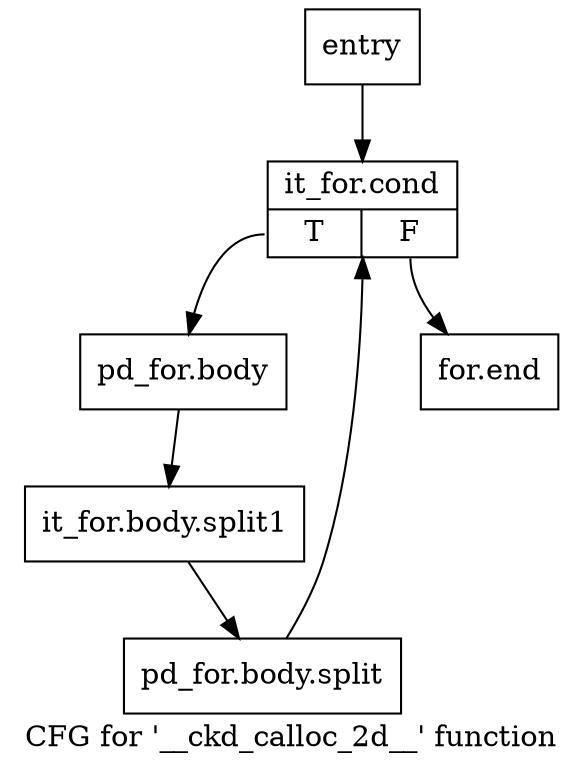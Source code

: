 digraph "CFG for '__ckd_calloc_2d__' function" {
	label="CFG for '__ckd_calloc_2d__' function";

	Node0xda69e0 [shape=record,label="{entry}"];
	Node0xda69e0 -> Node0xda6a30;
	Node0xda6a30 [shape=record,label="{it_for.cond|{<s0>T|<s1>F}}"];
	Node0xda6a30:s0 -> Node0xda6a80;
	Node0xda6a30:s1 -> Node0xda6ad0;
	Node0xda6a80 [shape=record,label="{pd_for.body}"];
	Node0xda6a80 -> Node0x14308a0;
	Node0x14308a0 [shape=record,label="{it_for.body.split1}"];
	Node0x14308a0 -> Node0x1413a60;
	Node0x1413a60 [shape=record,label="{pd_for.body.split}"];
	Node0x1413a60 -> Node0xda6a30;
	Node0xda6ad0 [shape=record,label="{for.end}"];
}
